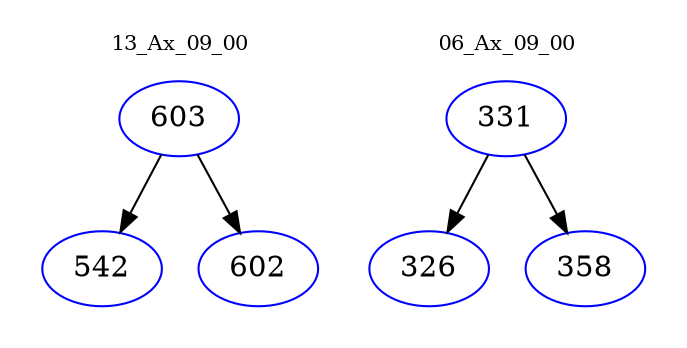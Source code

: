 digraph{
subgraph cluster_0 {
color = white
label = "13_Ax_09_00";
fontsize=10;
T0_603 [label="603", color="blue"]
T0_603 -> T0_542 [color="black"]
T0_542 [label="542", color="blue"]
T0_603 -> T0_602 [color="black"]
T0_602 [label="602", color="blue"]
}
subgraph cluster_1 {
color = white
label = "06_Ax_09_00";
fontsize=10;
T1_331 [label="331", color="blue"]
T1_331 -> T1_326 [color="black"]
T1_326 [label="326", color="blue"]
T1_331 -> T1_358 [color="black"]
T1_358 [label="358", color="blue"]
}
}
